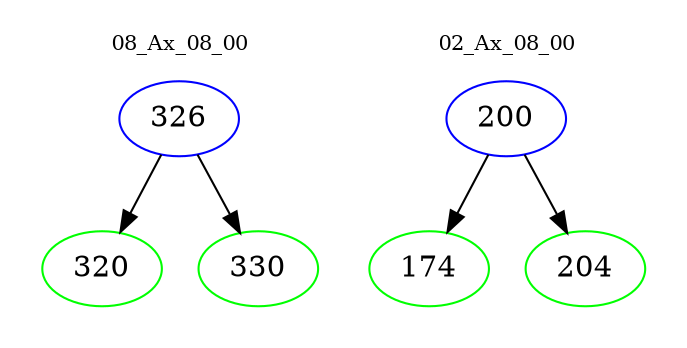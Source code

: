 digraph{
subgraph cluster_0 {
color = white
label = "08_Ax_08_00";
fontsize=10;
T0_326 [label="326", color="blue"]
T0_326 -> T0_320 [color="black"]
T0_320 [label="320", color="green"]
T0_326 -> T0_330 [color="black"]
T0_330 [label="330", color="green"]
}
subgraph cluster_1 {
color = white
label = "02_Ax_08_00";
fontsize=10;
T1_200 [label="200", color="blue"]
T1_200 -> T1_174 [color="black"]
T1_174 [label="174", color="green"]
T1_200 -> T1_204 [color="black"]
T1_204 [label="204", color="green"]
}
}

